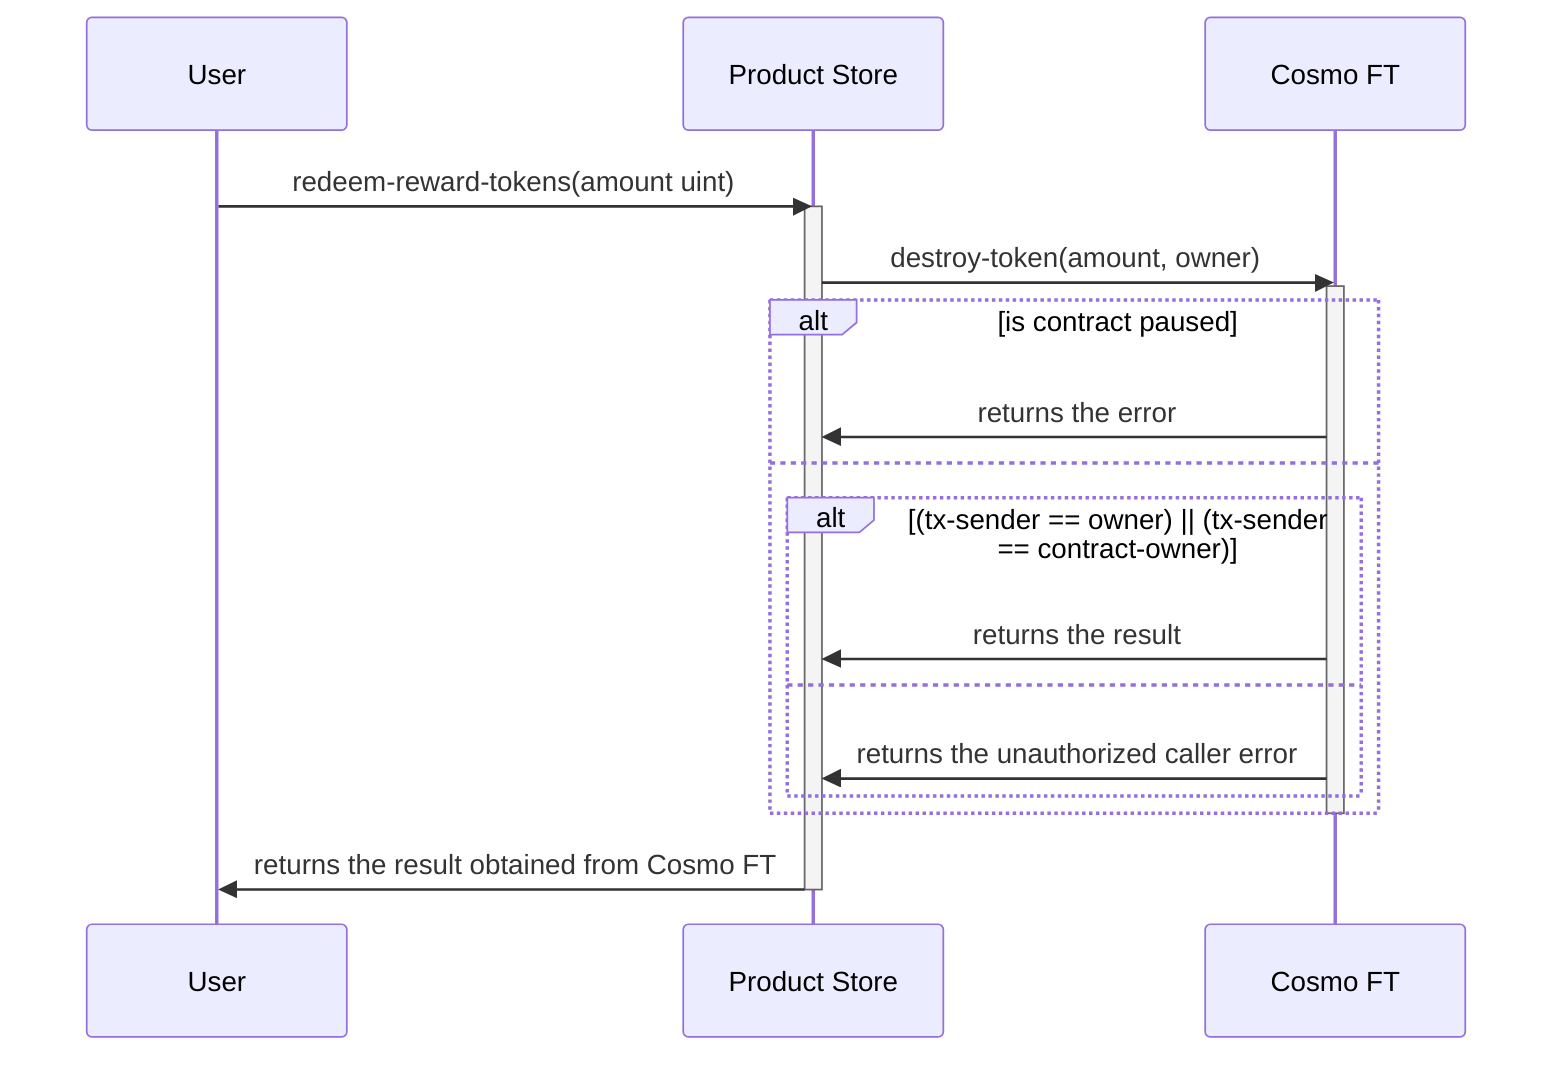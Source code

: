sequenceDiagram
  participant User 
  participant Product Store 
  participant Cosmo FT

  User ->> Product Store: redeem-reward-tokens(amount uint)
  activate  Product Store
  Product Store ->> Cosmo FT: destroy-token(amount, owner)
  activate Cosmo FT
  alt is contract paused
  Cosmo FT ->> Product Store: returns the error
  else
   alt (tx-sender == owner) || (tx-sender == contract-owner)
   Cosmo FT ->> Product Store: returns the result
   else
   Cosmo FT ->> Product Store: returns the unauthorized caller error
   end
  end
  deactivate Cosmo FT
  Product Store ->> User: returns the result obtained from Cosmo FT
  deactivate Product Store